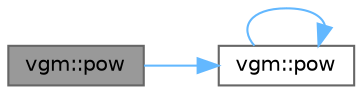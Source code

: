 digraph "vgm::pow"
{
 // LATEX_PDF_SIZE
  bgcolor="transparent";
  edge [fontname=Helvetica,fontsize=10,labelfontname=Helvetica,labelfontsize=10];
  node [fontname=Helvetica,fontsize=10,shape=box,height=0.2,width=0.4];
  rankdir="LR";
  Node1 [id="Node000001",label="vgm::pow",height=0.2,width=0.4,color="gray40", fillcolor="grey60", style="filled", fontcolor="black",tooltip=" "];
  Node1 -> Node2 [id="edge1_Node000001_Node000002",color="steelblue1",style="solid",tooltip=" "];
  Node2 [id="Node000002",label="vgm::pow",height=0.2,width=0.4,color="grey40", fillcolor="white", style="filled",URL="$namespacevgm.html#a0d5addd91937bc50ab4b02f8a1d7db05",tooltip=" "];
  Node2 -> Node2 [id="edge2_Node000002_Node000002",color="steelblue1",style="solid",tooltip=" "];
}
